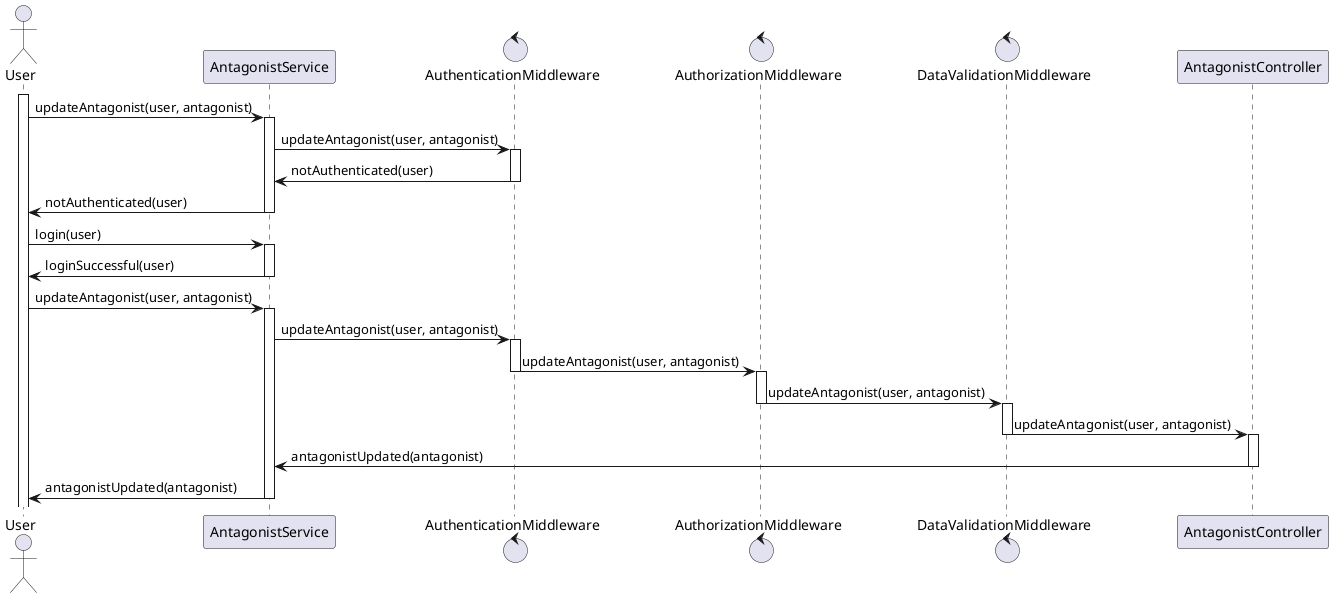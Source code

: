 @startuml
actor User as user
participant "AntagonistService" as antService
control AuthenticationMiddleware as auth
control AuthorizationMiddleware as authz
control DataValidationMiddleware as valid
participant AntagonistController as contro

activate user
user -> antService : updateAntagonist(user, antagonist)
activate antService
antService -> auth : updateAntagonist(user, antagonist)
activate auth
auth -> antService : notAuthenticated(user)
deactivate auth
antService -> user : notAuthenticated(user)
deactivate antService
user -> antService : login(user)
activate antService
antService -> user : loginSuccessful(user)
deactivate antService

user -> antService : updateAntagonist(user, antagonist)
activate antService
antService -> auth : updateAntagonist(user, antagonist)
activate auth
auth -> authz : updateAntagonist(user, antagonist)
deactivate auth
activate authz
authz -> valid : updateAntagonist(user, antagonist)
deactivate authz
activate valid
valid -> contro : updateAntagonist(user, antagonist)
deactivate valid
activate contro
contro -> antService : antagonistUpdated(antagonist)
deactivate contro
antService -> user : antagonistUpdated(antagonist)
deactivate antService
@enduml